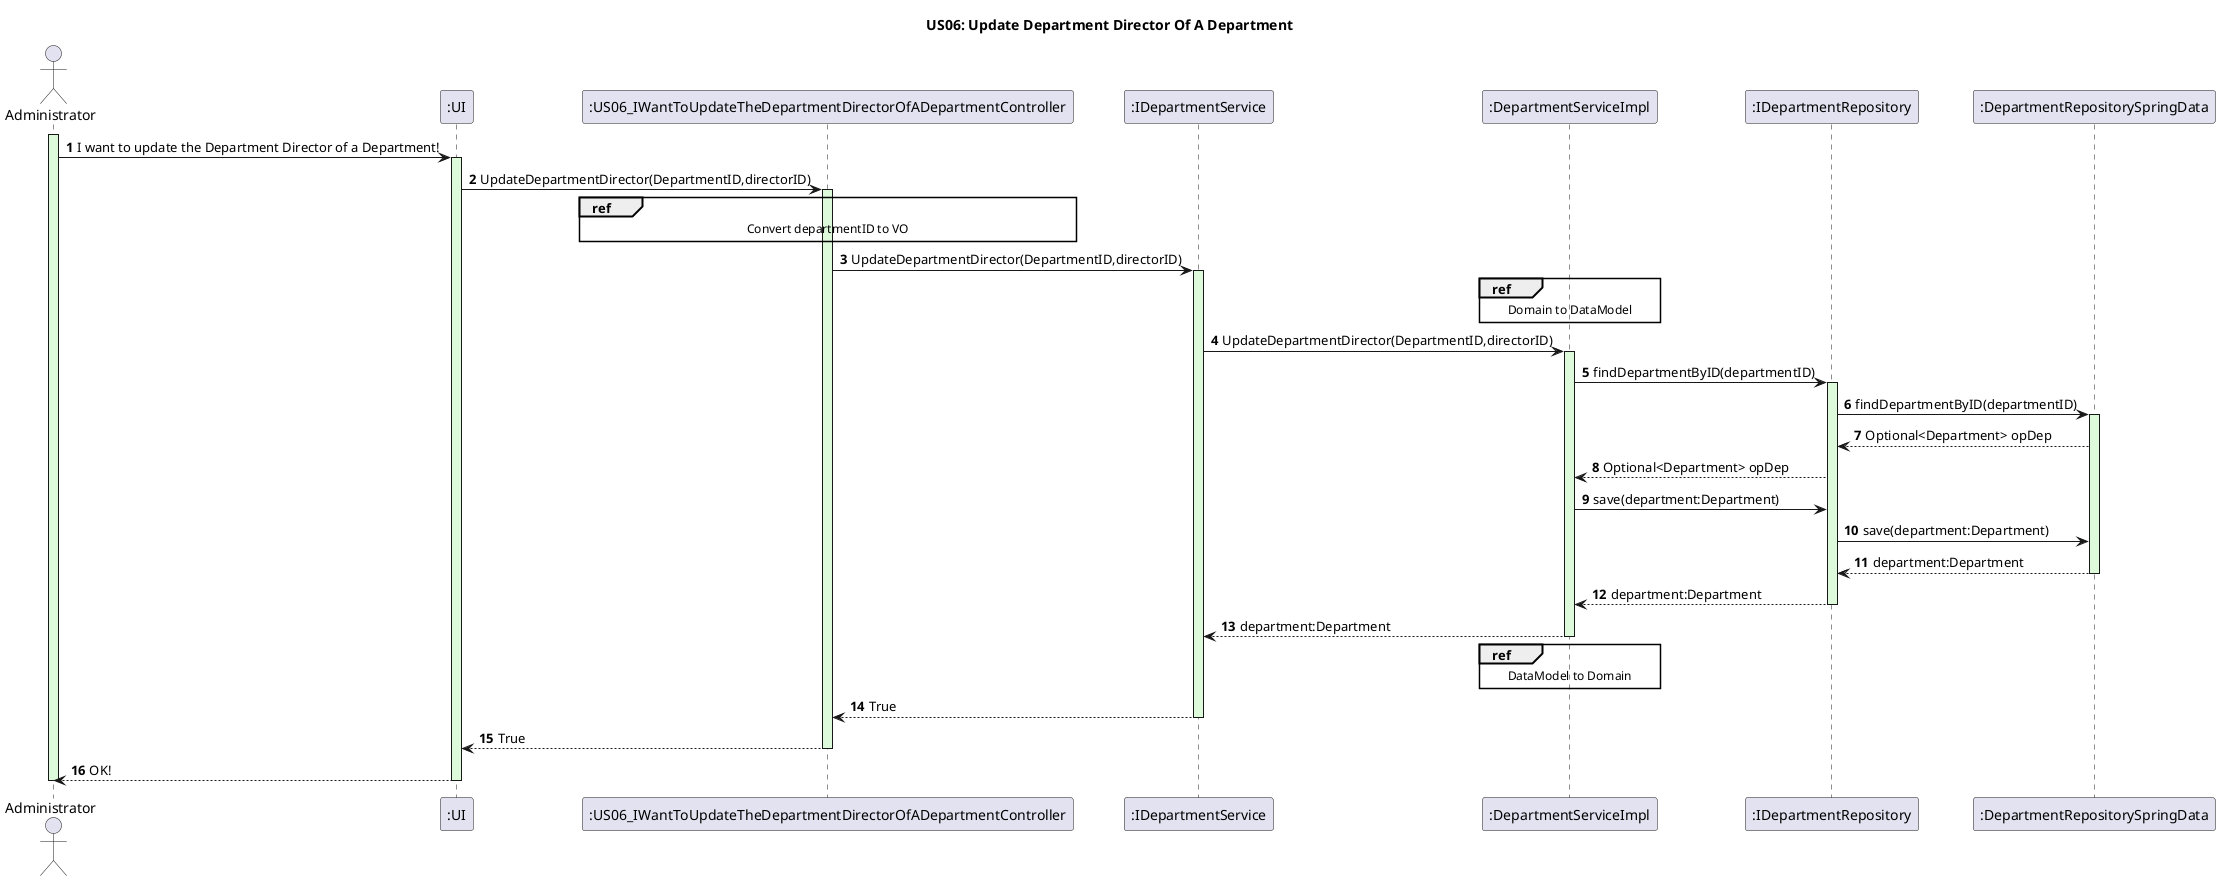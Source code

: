 @startuml
autonumber
title US06: Update Department Director Of A Department
actor Administrator
participant ":UI" as UI
participant ":US06_IWantToUpdateTheDepartmentDirectorOfADepartmentController" as Controller
participant ":IDepartmentService" as IDepartmentService
participant ":DepartmentServiceImpl" as DepartmentServiceImpl
participant ":IDepartmentRepository" as IDepartmentRepository
participant ":DepartmentRepositorySpringData" as DepartmentRepositorySpringData

activate Administrator #ddfada
Administrator -> UI: I want to update the Department Director of a Department!
activate UI #ddfada

UI -> Controller: UpdateDepartmentDirector(DepartmentID,directorID)
activate Controller #ddfada

ref over Controller
    Convert departmentID to VO
end ref

Controller -> IDepartmentService: UpdateDepartmentDirector(DepartmentID,directorID)
activate IDepartmentService #ddfada
ref over DepartmentServiceImpl
Domain to DataModel
end ref
IDepartmentService->DepartmentServiceImpl :UpdateDepartmentDirector(DepartmentID,directorID)
activate DepartmentServiceImpl #ddfada
DepartmentServiceImpl -> IDepartmentRepository :findDepartmentByID(departmentID)
activate IDepartmentRepository #ddfada
IDepartmentRepository -> DepartmentRepositorySpringData :findDepartmentByID(departmentID)
activate DepartmentRepositorySpringData #ddfada
DepartmentRepositorySpringData --> IDepartmentRepository  :Optional<Department> opDep
IDepartmentRepository -->DepartmentServiceImpl :Optional<Department> opDep
DepartmentServiceImpl -> IDepartmentRepository:save(department:Department)
IDepartmentRepository->DepartmentRepositorySpringData:save(department:Department)
DepartmentRepositorySpringData-->IDepartmentRepository:department:Department
deactivate DepartmentRepositorySpringData #ddfada
IDepartmentRepository-->DepartmentServiceImpl:department:Department
deactivate IDepartmentRepository #ddfada
DepartmentServiceImpl-->IDepartmentService:department:Department
ref over DepartmentServiceImpl
DataModel to Domain
end ref
deactivate DepartmentServiceImpl #ddfada
IDepartmentService-->Controller:True
deactivate IDepartmentService
Controller --> UI: True
deactivate Controller #ddfada


UI --> Administrator: OK!
deactivate UI
deactivate Administrator

@enduml